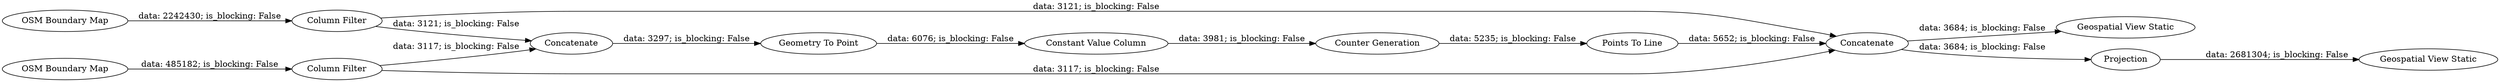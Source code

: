 digraph {
	"-6462121421540402454_46" [label="Geospatial View Static"]
	"-6462121421540402454_61" [label="Geometry To Point"]
	"-6462121421540402454_1734" [label="Constant Value Column"]
	"-6462121421540402454_47" [label="OSM Boundary Map"]
	"-6462121421540402454_58" [label="Geospatial View Static"]
	"-6462121421540402454_51" [label="OSM Boundary Map"]
	"-6462121421540402454_54" [label="Column Filter"]
	"-6462121421540402454_43" [label=Projection]
	"-6462121421540402454_53" [label="Column Filter"]
	"-6462121421540402454_1732" [label="Counter Generation"]
	"-6462121421540402454_65" [label=Concatenate]
	"-6462121421540402454_63" [label=Concatenate]
	"-6462121421540402454_64" [label="Points To Line"]
	"-6462121421540402454_54" -> "-6462121421540402454_65" [label="data: 3117; is_blocking: False"]
	"-6462121421540402454_63" -> "-6462121421540402454_58" [label="data: 3684; is_blocking: False"]
	"-6462121421540402454_61" -> "-6462121421540402454_1734" [label="data: 6076; is_blocking: False"]
	"-6462121421540402454_1732" -> "-6462121421540402454_64" [label="data: 5235; is_blocking: False"]
	"-6462121421540402454_51" -> "-6462121421540402454_54" [label="data: 485182; is_blocking: False"]
	"-6462121421540402454_43" -> "-6462121421540402454_46" [label="data: 2681304; is_blocking: False"]
	"-6462121421540402454_1734" -> "-6462121421540402454_1732" [label="data: 3981; is_blocking: False"]
	"-6462121421540402454_47" -> "-6462121421540402454_53" [label="data: 2242430; is_blocking: False"]
	"-6462121421540402454_53" -> "-6462121421540402454_63" [label="data: 3121; is_blocking: False"]
	"-6462121421540402454_63" -> "-6462121421540402454_43" [label="data: 3684; is_blocking: False"]
	"-6462121421540402454_53" -> "-6462121421540402454_65" [label="data: 3121; is_blocking: False"]
	"-6462121421540402454_65" -> "-6462121421540402454_61" [label="data: 3297; is_blocking: False"]
	"-6462121421540402454_64" -> "-6462121421540402454_63" [label="data: 5652; is_blocking: False"]
	"-6462121421540402454_54" -> "-6462121421540402454_63" [label="data: 3117; is_blocking: False"]
	rankdir=LR
}
